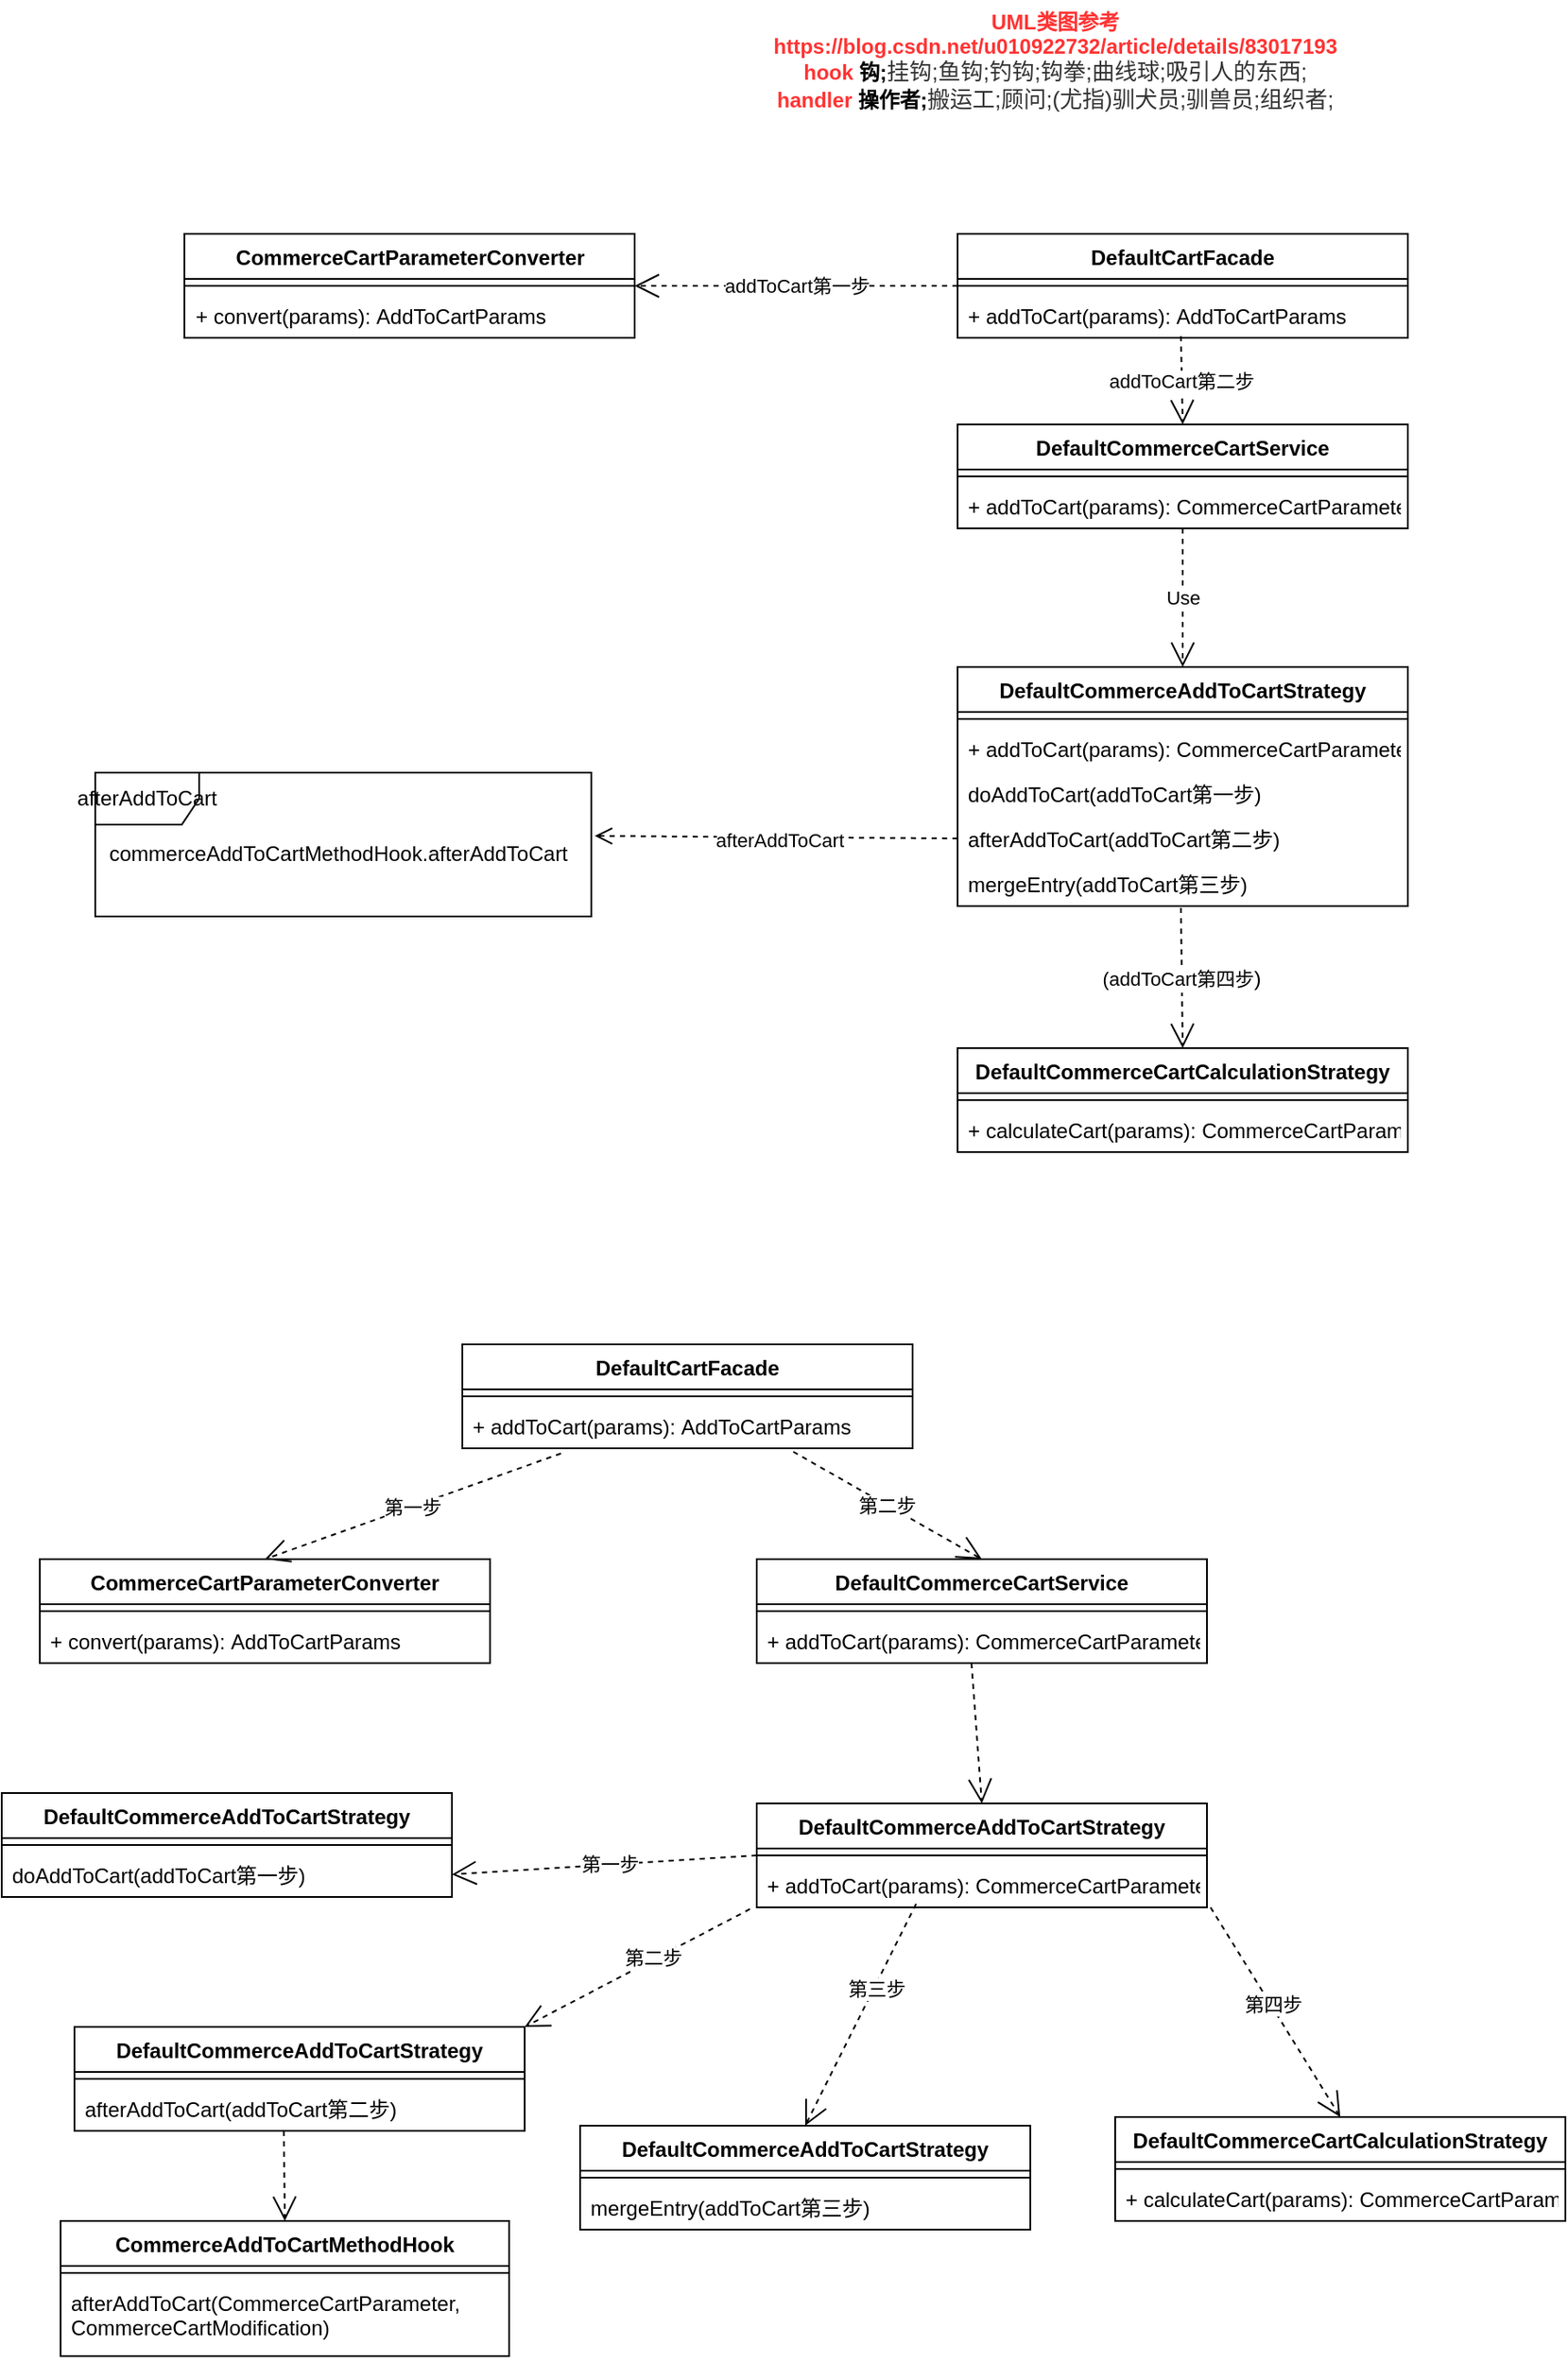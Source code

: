 <mxfile version="22.1.20" type="github">
  <diagram id="C2fSY1v2SiZeoUbDoYyL" name="Page-1">
    <mxGraphModel dx="1642" dy="1177" grid="0" gridSize="10" guides="1" tooltips="1" connect="1" arrows="1" fold="1" page="0" pageScale="1" pageWidth="1169" pageHeight="827" math="0" shadow="0">
      <root>
        <mxCell id="0" />
        <mxCell id="1" parent="0" />
        <mxCell id="szzl8ItCSpbSYo8TicJm-1" value="DefaultCartFacade" style="swimlane;fontStyle=1;align=center;verticalAlign=top;childLayout=stackLayout;horizontal=1;startSize=26;horizontalStack=0;resizeParent=1;resizeParentMax=0;resizeLast=0;collapsible=1;marginBottom=0;whiteSpace=wrap;html=1;" parent="1" vertex="1">
          <mxGeometry x="430" y="-230" width="260" height="60" as="geometry" />
        </mxCell>
        <mxCell id="szzl8ItCSpbSYo8TicJm-3" value="" style="line;strokeWidth=1;fillColor=none;align=left;verticalAlign=middle;spacingTop=-1;spacingLeft=3;spacingRight=3;rotatable=0;labelPosition=right;points=[];portConstraint=eastwest;strokeColor=inherit;" parent="szzl8ItCSpbSYo8TicJm-1" vertex="1">
          <mxGeometry y="26" width="260" height="8" as="geometry" />
        </mxCell>
        <mxCell id="szzl8ItCSpbSYo8TicJm-4" value="+&amp;nbsp;addToCart&lt;span style=&quot;background-color: initial;&quot;&gt;(params):&amp;nbsp;&lt;/span&gt;AddToCartParams" style="text;strokeColor=none;fillColor=none;align=left;verticalAlign=top;spacingLeft=4;spacingRight=4;overflow=hidden;rotatable=0;points=[[0,0.5],[1,0.5]];portConstraint=eastwest;whiteSpace=wrap;html=1;" parent="szzl8ItCSpbSYo8TicJm-1" vertex="1">
          <mxGeometry y="34" width="260" height="26" as="geometry" />
        </mxCell>
        <mxCell id="szzl8ItCSpbSYo8TicJm-6" value="DefaultCommerceCartService" style="swimlane;fontStyle=1;align=center;verticalAlign=top;childLayout=stackLayout;horizontal=1;startSize=26;horizontalStack=0;resizeParent=1;resizeParentMax=0;resizeLast=0;collapsible=1;marginBottom=0;whiteSpace=wrap;html=1;" parent="1" vertex="1">
          <mxGeometry x="430" y="-120" width="260" height="60" as="geometry" />
        </mxCell>
        <mxCell id="szzl8ItCSpbSYo8TicJm-7" value="" style="line;strokeWidth=1;fillColor=none;align=left;verticalAlign=middle;spacingTop=-1;spacingLeft=3;spacingRight=3;rotatable=0;labelPosition=right;points=[];portConstraint=eastwest;strokeColor=inherit;" parent="szzl8ItCSpbSYo8TicJm-6" vertex="1">
          <mxGeometry y="26" width="260" height="8" as="geometry" />
        </mxCell>
        <mxCell id="szzl8ItCSpbSYo8TicJm-8" value="+&amp;nbsp;addToCart&lt;span style=&quot;background-color: initial;&quot;&gt;(params):&amp;nbsp;&lt;/span&gt;CommerceCartParameter" style="text;strokeColor=none;fillColor=none;align=left;verticalAlign=top;spacingLeft=4;spacingRight=4;overflow=hidden;rotatable=0;points=[[0,0.5],[1,0.5]];portConstraint=eastwest;whiteSpace=wrap;html=1;" parent="szzl8ItCSpbSYo8TicJm-6" vertex="1">
          <mxGeometry y="34" width="260" height="26" as="geometry" />
        </mxCell>
        <mxCell id="szzl8ItCSpbSYo8TicJm-9" value="DefaultCommerceAddToCartStrategy" style="swimlane;fontStyle=1;align=center;verticalAlign=top;childLayout=stackLayout;horizontal=1;startSize=26;horizontalStack=0;resizeParent=1;resizeParentMax=0;resizeLast=0;collapsible=1;marginBottom=0;whiteSpace=wrap;html=1;" parent="1" vertex="1">
          <mxGeometry x="430" y="20" width="260" height="138" as="geometry" />
        </mxCell>
        <mxCell id="szzl8ItCSpbSYo8TicJm-10" value="" style="line;strokeWidth=1;fillColor=none;align=left;verticalAlign=middle;spacingTop=-1;spacingLeft=3;spacingRight=3;rotatable=0;labelPosition=right;points=[];portConstraint=eastwest;strokeColor=inherit;" parent="szzl8ItCSpbSYo8TicJm-9" vertex="1">
          <mxGeometry y="26" width="260" height="8" as="geometry" />
        </mxCell>
        <mxCell id="szzl8ItCSpbSYo8TicJm-11" value="+&amp;nbsp;addToCart&lt;span style=&quot;background-color: initial;&quot;&gt;(params):&amp;nbsp;&lt;/span&gt;CommerceCartParameter" style="text;strokeColor=none;fillColor=none;align=left;verticalAlign=top;spacingLeft=4;spacingRight=4;overflow=hidden;rotatable=0;points=[[0,0.5],[1,0.5]];portConstraint=eastwest;whiteSpace=wrap;html=1;" parent="szzl8ItCSpbSYo8TicJm-9" vertex="1">
          <mxGeometry y="34" width="260" height="26" as="geometry" />
        </mxCell>
        <mxCell id="szzl8ItCSpbSYo8TicJm-31" value="doAddToCart(addToCart第一步&lt;span style=&quot;background-color: initial;&quot;&gt;)&lt;/span&gt;" style="text;strokeColor=none;fillColor=none;align=left;verticalAlign=top;spacingLeft=4;spacingRight=4;overflow=hidden;rotatable=0;points=[[0,0.5],[1,0.5]];portConstraint=eastwest;whiteSpace=wrap;html=1;" parent="szzl8ItCSpbSYo8TicJm-9" vertex="1">
          <mxGeometry y="60" width="260" height="26" as="geometry" />
        </mxCell>
        <mxCell id="szzl8ItCSpbSYo8TicJm-32" value="afterAddToCart(addToCart第二步)" style="text;strokeColor=none;fillColor=none;align=left;verticalAlign=top;spacingLeft=4;spacingRight=4;overflow=hidden;rotatable=0;points=[[0,0.5],[1,0.5]];portConstraint=eastwest;whiteSpace=wrap;html=1;" parent="szzl8ItCSpbSYo8TicJm-9" vertex="1">
          <mxGeometry y="86" width="260" height="26" as="geometry" />
        </mxCell>
        <mxCell id="szzl8ItCSpbSYo8TicJm-33" value="mergeEntry(addToCart第三步)" style="text;strokeColor=none;fillColor=none;align=left;verticalAlign=top;spacingLeft=4;spacingRight=4;overflow=hidden;rotatable=0;points=[[0,0.5],[1,0.5]];portConstraint=eastwest;whiteSpace=wrap;html=1;" parent="szzl8ItCSpbSYo8TicJm-9" vertex="1">
          <mxGeometry y="112" width="260" height="26" as="geometry" />
        </mxCell>
        <mxCell id="szzl8ItCSpbSYo8TicJm-12" value="DefaultCommerceCartCalculationStrategy" style="swimlane;fontStyle=1;align=center;verticalAlign=top;childLayout=stackLayout;horizontal=1;startSize=26;horizontalStack=0;resizeParent=1;resizeParentMax=0;resizeLast=0;collapsible=1;marginBottom=0;whiteSpace=wrap;html=1;" parent="1" vertex="1">
          <mxGeometry x="430" y="240" width="260" height="60" as="geometry" />
        </mxCell>
        <mxCell id="szzl8ItCSpbSYo8TicJm-13" value="" style="line;strokeWidth=1;fillColor=none;align=left;verticalAlign=middle;spacingTop=-1;spacingLeft=3;spacingRight=3;rotatable=0;labelPosition=right;points=[];portConstraint=eastwest;strokeColor=inherit;" parent="szzl8ItCSpbSYo8TicJm-12" vertex="1">
          <mxGeometry y="26" width="260" height="8" as="geometry" />
        </mxCell>
        <mxCell id="szzl8ItCSpbSYo8TicJm-14" value="+&amp;nbsp;calculateCart&lt;span style=&quot;background-color: initial;&quot;&gt;(params):&amp;nbsp;&lt;/span&gt;&lt;span style=&quot;background-color: initial;&quot;&gt;CommerceCartParameter&lt;/span&gt;" style="text;strokeColor=none;fillColor=none;align=left;verticalAlign=top;spacingLeft=4;spacingRight=4;overflow=hidden;rotatable=0;points=[[0,0.5],[1,0.5]];portConstraint=eastwest;whiteSpace=wrap;html=1;" parent="szzl8ItCSpbSYo8TicJm-12" vertex="1">
          <mxGeometry y="34" width="260" height="26" as="geometry" />
        </mxCell>
        <mxCell id="szzl8ItCSpbSYo8TicJm-15" value="Use" style="endArrow=open;endSize=12;dashed=1;html=1;rounded=0;entryX=0.5;entryY=0;entryDx=0;entryDy=0;" parent="1" target="szzl8ItCSpbSYo8TicJm-9" edge="1">
          <mxGeometry width="160" relative="1" as="geometry">
            <mxPoint x="560" y="-60" as="sourcePoint" />
            <mxPoint x="510" y="30" as="targetPoint" />
          </mxGeometry>
        </mxCell>
        <mxCell id="szzl8ItCSpbSYo8TicJm-16" value="addToCart第二步" style="endArrow=open;endSize=12;dashed=1;html=1;rounded=0;entryX=0.5;entryY=0;entryDx=0;entryDy=0;exitX=0.496;exitY=0.962;exitDx=0;exitDy=0;exitPerimeter=0;" parent="1" source="szzl8ItCSpbSYo8TicJm-4" target="szzl8ItCSpbSYo8TicJm-6" edge="1">
          <mxGeometry width="160" relative="1" as="geometry">
            <mxPoint x="590" y="-180" as="sourcePoint" />
            <mxPoint x="570" y="30" as="targetPoint" />
          </mxGeometry>
        </mxCell>
        <mxCell id="szzl8ItCSpbSYo8TicJm-17" value="(addToCart第四步&lt;span style=&quot;border-color: var(--border-color); font-size: 12px; text-align: left; background-color: initial;&quot;&gt;)&lt;/span&gt;" style="endArrow=open;endSize=12;dashed=1;html=1;rounded=0;entryX=0.5;entryY=0;entryDx=0;entryDy=0;exitX=0.496;exitY=1.038;exitDx=0;exitDy=0;exitPerimeter=0;" parent="1" source="szzl8ItCSpbSYo8TicJm-33" target="szzl8ItCSpbSYo8TicJm-12" edge="1">
          <mxGeometry x="0.012" width="160" relative="1" as="geometry">
            <mxPoint x="560" y="180" as="sourcePoint" />
            <mxPoint x="570" y="30" as="targetPoint" />
            <mxPoint as="offset" />
          </mxGeometry>
        </mxCell>
        <mxCell id="szzl8ItCSpbSYo8TicJm-27" value="CommerceCartParameterConverter" style="swimlane;fontStyle=1;align=center;verticalAlign=top;childLayout=stackLayout;horizontal=1;startSize=26;horizontalStack=0;resizeParent=1;resizeParentMax=0;resizeLast=0;collapsible=1;marginBottom=0;whiteSpace=wrap;html=1;swimlaneLine=1;" parent="1" vertex="1">
          <mxGeometry x="-16.5" y="-230" width="260" height="60" as="geometry" />
        </mxCell>
        <mxCell id="szzl8ItCSpbSYo8TicJm-28" value="" style="line;strokeWidth=1;fillColor=none;align=left;verticalAlign=middle;spacingTop=-1;spacingLeft=3;spacingRight=3;rotatable=0;labelPosition=right;points=[];portConstraint=eastwest;strokeColor=inherit;" parent="szzl8ItCSpbSYo8TicJm-27" vertex="1">
          <mxGeometry y="26" width="260" height="8" as="geometry" />
        </mxCell>
        <mxCell id="szzl8ItCSpbSYo8TicJm-29" value="+&amp;nbsp;convert&lt;span style=&quot;background-color: initial;&quot;&gt;(params):&amp;nbsp;&lt;/span&gt;&lt;span style=&quot;background-color: initial;&quot;&gt;AddToCartParams&lt;/span&gt;" style="text;strokeColor=none;fillColor=none;align=left;verticalAlign=top;spacingLeft=4;spacingRight=4;overflow=hidden;rotatable=0;points=[[0,0.5],[1,0.5]];portConstraint=eastwest;whiteSpace=wrap;html=1;" parent="szzl8ItCSpbSYo8TicJm-27" vertex="1">
          <mxGeometry y="34" width="260" height="26" as="geometry" />
        </mxCell>
        <mxCell id="szzl8ItCSpbSYo8TicJm-30" value="addToCart第一步" style="endArrow=open;endSize=12;dashed=1;html=1;rounded=0;exitX=0;exitY=0.5;exitDx=0;exitDy=0;entryX=1;entryY=0.5;entryDx=0;entryDy=0;" parent="1" source="szzl8ItCSpbSYo8TicJm-1" target="szzl8ItCSpbSYo8TicJm-27" edge="1">
          <mxGeometry width="160" relative="1" as="geometry">
            <mxPoint x="630" y="-10" as="sourcePoint" />
            <mxPoint x="790" y="-10" as="targetPoint" />
          </mxGeometry>
        </mxCell>
        <mxCell id="szzl8ItCSpbSYo8TicJm-38" value="" style="html=1;verticalAlign=bottom;endArrow=open;dashed=1;endSize=8;curved=0;rounded=0;exitX=0;exitY=0.5;exitDx=0;exitDy=0;entryX=1.007;entryY=0.44;entryDx=0;entryDy=0;entryPerimeter=0;" parent="1" source="szzl8ItCSpbSYo8TicJm-32" target="szzl8ItCSpbSYo8TicJm-37" edge="1">
          <mxGeometry relative="1" as="geometry">
            <mxPoint x="401" y="114" as="sourcePoint" />
            <mxPoint x="321" y="114" as="targetPoint" />
          </mxGeometry>
        </mxCell>
        <mxCell id="szzl8ItCSpbSYo8TicJm-43" value="afterAddToCart" style="edgeLabel;html=1;align=center;verticalAlign=middle;resizable=0;points=[];" parent="szzl8ItCSpbSYo8TicJm-38" vertex="1" connectable="0">
          <mxGeometry x="-0.017" y="1" relative="1" as="geometry">
            <mxPoint as="offset" />
          </mxGeometry>
        </mxCell>
        <mxCell id="szzl8ItCSpbSYo8TicJm-40" value="" style="group" parent="1" vertex="1" connectable="0">
          <mxGeometry x="-69" y="81" width="287.46" height="85" as="geometry" />
        </mxCell>
        <mxCell id="szzl8ItCSpbSYo8TicJm-37" value="afterAddToCart" style="shape=umlFrame;whiteSpace=wrap;html=1;pointerEvents=0;" parent="szzl8ItCSpbSYo8TicJm-40" vertex="1">
          <mxGeometry x="1" width="286.46" height="83" as="geometry" />
        </mxCell>
        <mxCell id="szzl8ItCSpbSYo8TicJm-39" value="commerceAddToCartMethodHook.afterAddToCart" style="text;html=1;align=center;verticalAlign=middle;resizable=1;points=[];autosize=1;strokeColor=none;fillColor=none;movable=1;rotatable=1;deletable=1;editable=1;locked=0;connectable=1;" parent="szzl8ItCSpbSYo8TicJm-40" vertex="1">
          <mxGeometry x="-0.001" y="34" width="283" height="26" as="geometry" />
        </mxCell>
        <mxCell id="szzl8ItCSpbSYo8TicJm-41" value="&lt;font color=&quot;#ff3333&quot;&gt;UML类图参考&lt;br&gt;https://blog.csdn.net/u010922732/article/details/83017193&lt;br&gt;hook&amp;nbsp;&lt;/font&gt;钩;&lt;span style=&quot;color: rgb(51, 51, 51); caret-color: rgb(51, 51, 51); font-family: Arial, sans-serif; font-size: 13px; font-weight: 400; text-align: start;&quot; class=&quot;mean-text_4MwRe&quot;&gt;挂钩;&lt;/span&gt;&lt;span style=&quot;color: rgb(51, 51, 51); caret-color: rgb(51, 51, 51); font-family: Arial, sans-serif; font-size: 13px; font-weight: 400; text-align: start;&quot; class=&quot;mean-text_4MwRe&quot;&gt;鱼钩;&lt;/span&gt;&lt;span style=&quot;color: rgb(51, 51, 51); caret-color: rgb(51, 51, 51); font-family: Arial, sans-serif; font-size: 13px; font-weight: 400; text-align: start;&quot; class=&quot;mean-text_4MwRe&quot;&gt;钓钩;&lt;/span&gt;&lt;span style=&quot;color: rgb(51, 51, 51); caret-color: rgb(51, 51, 51); font-family: Arial, sans-serif; font-size: 13px; font-weight: 400; text-align: start;&quot; class=&quot;mean-text_4MwRe&quot;&gt;钩拳;&lt;/span&gt;&lt;span style=&quot;color: rgb(51, 51, 51); caret-color: rgb(51, 51, 51); font-family: Arial, sans-serif; font-size: 13px; font-weight: 400; text-align: start;&quot; class=&quot;mean-text_4MwRe&quot;&gt;曲线球;&lt;/span&gt;&lt;span style=&quot;color: rgb(51, 51, 51); caret-color: rgb(51, 51, 51); font-family: Arial, sans-serif; font-size: 13px; font-weight: 400; text-align: start;&quot; class=&quot;mean-text_4MwRe&quot;&gt;吸引人的东西;&lt;/span&gt;&lt;font color=&quot;#ff3333&quot;&gt;&lt;br&gt;handler&amp;nbsp;&lt;/font&gt;操作者;&lt;span style=&quot;color: rgb(51, 51, 51); caret-color: rgb(51, 51, 51); font-family: Arial, sans-serif; font-size: 13px; font-weight: 400; text-align: start;&quot; class=&quot;mean-text_4MwRe&quot;&gt;搬运工;&lt;/span&gt;&lt;span style=&quot;color: rgb(51, 51, 51); caret-color: rgb(51, 51, 51); font-family: Arial, sans-serif; font-size: 13px; font-weight: 400; text-align: start;&quot; class=&quot;mean-text_4MwRe&quot;&gt;顾问;&lt;/span&gt;&lt;span style=&quot;color: rgb(51, 51, 51); caret-color: rgb(51, 51, 51); font-family: Arial, sans-serif; font-size: 13px; font-weight: 400; text-align: start;&quot; class=&quot;mean-text_4MwRe&quot;&gt;(尤指)驯犬员;&lt;/span&gt;&lt;span style=&quot;color: rgb(51, 51, 51); caret-color: rgb(51, 51, 51); font-family: Arial, sans-serif; font-size: 13px; font-weight: 400; text-align: start;&quot; class=&quot;mean-text_4MwRe&quot;&gt;驯兽员;&lt;/span&gt;&lt;span style=&quot;color: rgb(51, 51, 51); caret-color: rgb(51, 51, 51); font-family: Arial, sans-serif; font-size: 13px; font-weight: 400; text-align: start;&quot; class=&quot;mean-text_4MwRe&quot;&gt;组织者;&lt;/span&gt;&lt;font color=&quot;#ff3333&quot;&gt;&lt;br&gt;&lt;/font&gt;" style="text;align=center;fontStyle=1;verticalAlign=middle;spacingLeft=3;spacingRight=3;strokeColor=none;rotatable=0;points=[[0,0.5],[1,0.5]];portConstraint=eastwest;html=1;" parent="1" vertex="1">
          <mxGeometry x="314" y="-365" width="344" height="69" as="geometry" />
        </mxCell>
        <mxCell id="szzl8ItCSpbSYo8TicJm-44" value="DefaultCartFacade" style="swimlane;fontStyle=1;align=center;verticalAlign=top;childLayout=stackLayout;horizontal=1;startSize=26;horizontalStack=0;resizeParent=1;resizeParentMax=0;resizeLast=0;collapsible=1;marginBottom=0;whiteSpace=wrap;html=1;" parent="1" vertex="1">
          <mxGeometry x="144" y="411" width="260" height="60" as="geometry" />
        </mxCell>
        <mxCell id="szzl8ItCSpbSYo8TicJm-45" value="" style="line;strokeWidth=1;fillColor=none;align=left;verticalAlign=middle;spacingTop=-1;spacingLeft=3;spacingRight=3;rotatable=0;labelPosition=right;points=[];portConstraint=eastwest;strokeColor=inherit;" parent="szzl8ItCSpbSYo8TicJm-44" vertex="1">
          <mxGeometry y="26" width="260" height="8" as="geometry" />
        </mxCell>
        <mxCell id="szzl8ItCSpbSYo8TicJm-46" value="+&amp;nbsp;addToCart&lt;span style=&quot;background-color: initial;&quot;&gt;(params):&amp;nbsp;&lt;/span&gt;AddToCartParams" style="text;strokeColor=none;fillColor=none;align=left;verticalAlign=top;spacingLeft=4;spacingRight=4;overflow=hidden;rotatable=0;points=[[0,0.5],[1,0.5]];portConstraint=eastwest;whiteSpace=wrap;html=1;" parent="szzl8ItCSpbSYo8TicJm-44" vertex="1">
          <mxGeometry y="34" width="260" height="26" as="geometry" />
        </mxCell>
        <mxCell id="szzl8ItCSpbSYo8TicJm-47" value="CommerceCartParameterConverter" style="swimlane;fontStyle=1;align=center;verticalAlign=top;childLayout=stackLayout;horizontal=1;startSize=26;horizontalStack=0;resizeParent=1;resizeParentMax=0;resizeLast=0;collapsible=1;marginBottom=0;whiteSpace=wrap;html=1;swimlaneLine=1;" parent="1" vertex="1">
          <mxGeometry x="-100" y="535" width="260" height="60" as="geometry" />
        </mxCell>
        <mxCell id="szzl8ItCSpbSYo8TicJm-48" value="" style="line;strokeWidth=1;fillColor=none;align=left;verticalAlign=middle;spacingTop=-1;spacingLeft=3;spacingRight=3;rotatable=0;labelPosition=right;points=[];portConstraint=eastwest;strokeColor=inherit;" parent="szzl8ItCSpbSYo8TicJm-47" vertex="1">
          <mxGeometry y="26" width="260" height="8" as="geometry" />
        </mxCell>
        <mxCell id="szzl8ItCSpbSYo8TicJm-49" value="+&amp;nbsp;convert&lt;span style=&quot;background-color: initial;&quot;&gt;(params):&amp;nbsp;&lt;/span&gt;&lt;span style=&quot;background-color: initial;&quot;&gt;AddToCartParams&lt;/span&gt;" style="text;strokeColor=none;fillColor=none;align=left;verticalAlign=top;spacingLeft=4;spacingRight=4;overflow=hidden;rotatable=0;points=[[0,0.5],[1,0.5]];portConstraint=eastwest;whiteSpace=wrap;html=1;" parent="szzl8ItCSpbSYo8TicJm-47" vertex="1">
          <mxGeometry y="34" width="260" height="26" as="geometry" />
        </mxCell>
        <mxCell id="szzl8ItCSpbSYo8TicJm-50" value="DefaultCommerceCartService" style="swimlane;fontStyle=1;align=center;verticalAlign=top;childLayout=stackLayout;horizontal=1;startSize=26;horizontalStack=0;resizeParent=1;resizeParentMax=0;resizeLast=0;collapsible=1;marginBottom=0;whiteSpace=wrap;html=1;" parent="1" vertex="1">
          <mxGeometry x="314" y="535" width="260" height="60" as="geometry" />
        </mxCell>
        <mxCell id="szzl8ItCSpbSYo8TicJm-51" value="" style="line;strokeWidth=1;fillColor=none;align=left;verticalAlign=middle;spacingTop=-1;spacingLeft=3;spacingRight=3;rotatable=0;labelPosition=right;points=[];portConstraint=eastwest;strokeColor=inherit;" parent="szzl8ItCSpbSYo8TicJm-50" vertex="1">
          <mxGeometry y="26" width="260" height="8" as="geometry" />
        </mxCell>
        <mxCell id="szzl8ItCSpbSYo8TicJm-52" value="+&amp;nbsp;addToCart&lt;span style=&quot;background-color: initial;&quot;&gt;(params):&amp;nbsp;&lt;/span&gt;CommerceCartParameter" style="text;strokeColor=none;fillColor=none;align=left;verticalAlign=top;spacingLeft=4;spacingRight=4;overflow=hidden;rotatable=0;points=[[0,0.5],[1,0.5]];portConstraint=eastwest;whiteSpace=wrap;html=1;" parent="szzl8ItCSpbSYo8TicJm-50" vertex="1">
          <mxGeometry y="34" width="260" height="26" as="geometry" />
        </mxCell>
        <mxCell id="szzl8ItCSpbSYo8TicJm-53" value="DefaultCommerceAddToCartStrategy" style="swimlane;fontStyle=1;align=center;verticalAlign=top;childLayout=stackLayout;horizontal=1;startSize=26;horizontalStack=0;resizeParent=1;resizeParentMax=0;resizeLast=0;collapsible=1;marginBottom=0;whiteSpace=wrap;html=1;" parent="1" vertex="1">
          <mxGeometry x="314" y="676" width="260" height="60" as="geometry" />
        </mxCell>
        <mxCell id="szzl8ItCSpbSYo8TicJm-54" value="" style="line;strokeWidth=1;fillColor=none;align=left;verticalAlign=middle;spacingTop=-1;spacingLeft=3;spacingRight=3;rotatable=0;labelPosition=right;points=[];portConstraint=eastwest;strokeColor=inherit;" parent="szzl8ItCSpbSYo8TicJm-53" vertex="1">
          <mxGeometry y="26" width="260" height="8" as="geometry" />
        </mxCell>
        <mxCell id="szzl8ItCSpbSYo8TicJm-55" value="+&amp;nbsp;addToCart&lt;span style=&quot;background-color: initial;&quot;&gt;(params):&amp;nbsp;&lt;/span&gt;CommerceCartParameter" style="text;strokeColor=none;fillColor=none;align=left;verticalAlign=top;spacingLeft=4;spacingRight=4;overflow=hidden;rotatable=0;points=[[0,0.5],[1,0.5]];portConstraint=eastwest;whiteSpace=wrap;html=1;" parent="szzl8ItCSpbSYo8TicJm-53" vertex="1">
          <mxGeometry y="34" width="260" height="26" as="geometry" />
        </mxCell>
        <mxCell id="szzl8ItCSpbSYo8TicJm-59" value="DefaultCommerceCartCalculationStrategy" style="swimlane;fontStyle=1;align=center;verticalAlign=top;childLayout=stackLayout;horizontal=1;startSize=26;horizontalStack=0;resizeParent=1;resizeParentMax=0;resizeLast=0;collapsible=1;marginBottom=0;whiteSpace=wrap;html=1;" parent="1" vertex="1">
          <mxGeometry x="521" y="857" width="260" height="60" as="geometry" />
        </mxCell>
        <mxCell id="szzl8ItCSpbSYo8TicJm-60" value="" style="line;strokeWidth=1;fillColor=none;align=left;verticalAlign=middle;spacingTop=-1;spacingLeft=3;spacingRight=3;rotatable=0;labelPosition=right;points=[];portConstraint=eastwest;strokeColor=inherit;" parent="szzl8ItCSpbSYo8TicJm-59" vertex="1">
          <mxGeometry y="26" width="260" height="8" as="geometry" />
        </mxCell>
        <mxCell id="szzl8ItCSpbSYo8TicJm-61" value="+&amp;nbsp;calculateCart&lt;span style=&quot;background-color: initial;&quot;&gt;(params):&amp;nbsp;&lt;/span&gt;&lt;span style=&quot;background-color: initial;&quot;&gt;CommerceCartParameter&lt;/span&gt;" style="text;strokeColor=none;fillColor=none;align=left;verticalAlign=top;spacingLeft=4;spacingRight=4;overflow=hidden;rotatable=0;points=[[0,0.5],[1,0.5]];portConstraint=eastwest;whiteSpace=wrap;html=1;" parent="szzl8ItCSpbSYo8TicJm-59" vertex="1">
          <mxGeometry y="34" width="260" height="26" as="geometry" />
        </mxCell>
        <mxCell id="szzl8ItCSpbSYo8TicJm-63" value="第一步" style="endArrow=open;endSize=12;dashed=1;html=1;rounded=0;exitX=0.219;exitY=1.115;exitDx=0;exitDy=0;exitPerimeter=0;entryX=0.5;entryY=0;entryDx=0;entryDy=0;" parent="1" source="szzl8ItCSpbSYo8TicJm-46" target="szzl8ItCSpbSYo8TicJm-47" edge="1">
          <mxGeometry width="160" relative="1" as="geometry">
            <mxPoint x="121" y="491" as="sourcePoint" />
            <mxPoint x="281" y="491" as="targetPoint" />
          </mxGeometry>
        </mxCell>
        <mxCell id="szzl8ItCSpbSYo8TicJm-64" value="第二步" style="endArrow=open;endSize=12;dashed=1;html=1;rounded=0;exitX=0.735;exitY=1.077;exitDx=0;exitDy=0;exitPerimeter=0;entryX=0.5;entryY=0;entryDx=0;entryDy=0;" parent="1" source="szzl8ItCSpbSYo8TicJm-46" target="szzl8ItCSpbSYo8TicJm-50" edge="1">
          <mxGeometry width="160" relative="1" as="geometry">
            <mxPoint x="211" y="484" as="sourcePoint" />
            <mxPoint x="40" y="545" as="targetPoint" />
          </mxGeometry>
        </mxCell>
        <mxCell id="szzl8ItCSpbSYo8TicJm-65" value="DefaultCommerceAddToCartStrategy" style="swimlane;fontStyle=1;align=center;verticalAlign=top;childLayout=stackLayout;horizontal=1;startSize=26;horizontalStack=0;resizeParent=1;resizeParentMax=0;resizeLast=0;collapsible=1;marginBottom=0;whiteSpace=wrap;html=1;" parent="1" vertex="1">
          <mxGeometry x="-122" y="670" width="260" height="60" as="geometry" />
        </mxCell>
        <mxCell id="szzl8ItCSpbSYo8TicJm-66" value="" style="line;strokeWidth=1;fillColor=none;align=left;verticalAlign=middle;spacingTop=-1;spacingLeft=3;spacingRight=3;rotatable=0;labelPosition=right;points=[];portConstraint=eastwest;strokeColor=inherit;" parent="szzl8ItCSpbSYo8TicJm-65" vertex="1">
          <mxGeometry y="26" width="260" height="8" as="geometry" />
        </mxCell>
        <mxCell id="szzl8ItCSpbSYo8TicJm-68" value="doAddToCart(addToCart第一步&lt;span style=&quot;background-color: initial;&quot;&gt;)&lt;/span&gt;" style="text;strokeColor=none;fillColor=none;align=left;verticalAlign=top;spacingLeft=4;spacingRight=4;overflow=hidden;rotatable=0;points=[[0,0.5],[1,0.5]];portConstraint=eastwest;whiteSpace=wrap;html=1;" parent="szzl8ItCSpbSYo8TicJm-65" vertex="1">
          <mxGeometry y="34" width="260" height="26" as="geometry" />
        </mxCell>
        <mxCell id="szzl8ItCSpbSYo8TicJm-71" value="DefaultCommerceAddToCartStrategy" style="swimlane;fontStyle=1;align=center;verticalAlign=top;childLayout=stackLayout;horizontal=1;startSize=26;horizontalStack=0;resizeParent=1;resizeParentMax=0;resizeLast=0;collapsible=1;marginBottom=0;whiteSpace=wrap;html=1;" parent="1" vertex="1">
          <mxGeometry x="-80" y="805" width="260" height="60" as="geometry" />
        </mxCell>
        <mxCell id="szzl8ItCSpbSYo8TicJm-72" value="" style="line;strokeWidth=1;fillColor=none;align=left;verticalAlign=middle;spacingTop=-1;spacingLeft=3;spacingRight=3;rotatable=0;labelPosition=right;points=[];portConstraint=eastwest;strokeColor=inherit;" parent="szzl8ItCSpbSYo8TicJm-71" vertex="1">
          <mxGeometry y="26" width="260" height="8" as="geometry" />
        </mxCell>
        <mxCell id="szzl8ItCSpbSYo8TicJm-75" value="afterAddToCart(addToCart第二步)" style="text;strokeColor=none;fillColor=none;align=left;verticalAlign=top;spacingLeft=4;spacingRight=4;overflow=hidden;rotatable=0;points=[[0,0.5],[1,0.5]];portConstraint=eastwest;whiteSpace=wrap;html=1;" parent="szzl8ItCSpbSYo8TicJm-71" vertex="1">
          <mxGeometry y="34" width="260" height="26" as="geometry" />
        </mxCell>
        <mxCell id="szzl8ItCSpbSYo8TicJm-77" value="DefaultCommerceAddToCartStrategy" style="swimlane;fontStyle=1;align=center;verticalAlign=top;childLayout=stackLayout;horizontal=1;startSize=26;horizontalStack=0;resizeParent=1;resizeParentMax=0;resizeLast=0;collapsible=1;marginBottom=0;whiteSpace=wrap;html=1;" parent="1" vertex="1">
          <mxGeometry x="212" y="862" width="260" height="60" as="geometry" />
        </mxCell>
        <mxCell id="szzl8ItCSpbSYo8TicJm-78" value="" style="line;strokeWidth=1;fillColor=none;align=left;verticalAlign=middle;spacingTop=-1;spacingLeft=3;spacingRight=3;rotatable=0;labelPosition=right;points=[];portConstraint=eastwest;strokeColor=inherit;" parent="szzl8ItCSpbSYo8TicJm-77" vertex="1">
          <mxGeometry y="26" width="260" height="8" as="geometry" />
        </mxCell>
        <mxCell id="szzl8ItCSpbSYo8TicJm-82" value="mergeEntry(addToCart第三步)" style="text;strokeColor=none;fillColor=none;align=left;verticalAlign=top;spacingLeft=4;spacingRight=4;overflow=hidden;rotatable=0;points=[[0,0.5],[1,0.5]];portConstraint=eastwest;whiteSpace=wrap;html=1;" parent="szzl8ItCSpbSYo8TicJm-77" vertex="1">
          <mxGeometry y="34" width="260" height="26" as="geometry" />
        </mxCell>
        <mxCell id="szzl8ItCSpbSYo8TicJm-83" value="" style="endArrow=open;endSize=12;dashed=1;html=1;rounded=0;entryX=0.5;entryY=0;entryDx=0;entryDy=0;exitX=0.477;exitY=1;exitDx=0;exitDy=0;exitPerimeter=0;" parent="1" source="szzl8ItCSpbSYo8TicJm-52" target="szzl8ItCSpbSYo8TicJm-53" edge="1">
          <mxGeometry width="160" relative="1" as="geometry">
            <mxPoint x="426" y="629" as="sourcePoint" />
            <mxPoint x="454" y="545" as="targetPoint" />
          </mxGeometry>
        </mxCell>
        <mxCell id="szzl8ItCSpbSYo8TicJm-84" value="" style="endArrow=open;endSize=12;dashed=1;html=1;rounded=0;entryX=1;entryY=0.5;entryDx=0;entryDy=0;exitX=0;exitY=0.5;exitDx=0;exitDy=0;" parent="1" source="szzl8ItCSpbSYo8TicJm-53" target="szzl8ItCSpbSYo8TicJm-68" edge="1">
          <mxGeometry width="160" relative="1" as="geometry">
            <mxPoint x="318" y="750" as="sourcePoint" />
            <mxPoint x="458" y="687" as="targetPoint" />
          </mxGeometry>
        </mxCell>
        <mxCell id="szzl8ItCSpbSYo8TicJm-89" value="第一步" style="edgeLabel;html=1;align=center;verticalAlign=middle;resizable=0;points=[];" parent="szzl8ItCSpbSYo8TicJm-84" vertex="1" connectable="0">
          <mxGeometry x="-0.029" y="-1" relative="1" as="geometry">
            <mxPoint as="offset" />
          </mxGeometry>
        </mxCell>
        <mxCell id="szzl8ItCSpbSYo8TicJm-85" value="" style="endArrow=open;endSize=12;dashed=1;html=1;rounded=0;entryX=1;entryY=0;entryDx=0;entryDy=0;exitX=-0.015;exitY=1.038;exitDx=0;exitDy=0;exitPerimeter=0;" parent="1" source="szzl8ItCSpbSYo8TicJm-55" target="szzl8ItCSpbSYo8TicJm-71" edge="1">
          <mxGeometry width="160" relative="1" as="geometry">
            <mxPoint x="318" y="750" as="sourcePoint" />
            <mxPoint x="190" y="753" as="targetPoint" />
          </mxGeometry>
        </mxCell>
        <mxCell id="szzl8ItCSpbSYo8TicJm-90" value="第二步" style="edgeLabel;html=1;align=center;verticalAlign=middle;resizable=0;points=[];" parent="szzl8ItCSpbSYo8TicJm-85" vertex="1" connectable="0">
          <mxGeometry x="-0.156" y="-1" relative="1" as="geometry">
            <mxPoint x="-1" as="offset" />
          </mxGeometry>
        </mxCell>
        <mxCell id="szzl8ItCSpbSYo8TicJm-86" value="" style="endArrow=open;endSize=12;dashed=1;html=1;rounded=0;entryX=0.5;entryY=0;entryDx=0;entryDy=0;exitX=0.354;exitY=0.923;exitDx=0;exitDy=0;exitPerimeter=0;" parent="1" source="szzl8ItCSpbSYo8TicJm-55" target="szzl8ItCSpbSYo8TicJm-77" edge="1">
          <mxGeometry width="160" relative="1" as="geometry">
            <mxPoint x="393" y="763" as="sourcePoint" />
            <mxPoint x="173" y="886" as="targetPoint" />
          </mxGeometry>
        </mxCell>
        <mxCell id="szzl8ItCSpbSYo8TicJm-91" value="第三步" style="edgeLabel;html=1;align=center;verticalAlign=middle;resizable=0;points=[];" parent="szzl8ItCSpbSYo8TicJm-86" vertex="1" connectable="0">
          <mxGeometry x="-0.255" y="1" relative="1" as="geometry">
            <mxPoint as="offset" />
          </mxGeometry>
        </mxCell>
        <mxCell id="szzl8ItCSpbSYo8TicJm-87" value="" style="endArrow=open;endSize=12;dashed=1;html=1;rounded=0;entryX=0.5;entryY=0;entryDx=0;entryDy=0;exitX=1.008;exitY=1;exitDx=0;exitDy=0;exitPerimeter=0;" parent="1" source="szzl8ItCSpbSYo8TicJm-55" target="szzl8ItCSpbSYo8TicJm-59" edge="1">
          <mxGeometry width="160" relative="1" as="geometry">
            <mxPoint x="529.9" y="763.988" as="sourcePoint" />
            <mxPoint x="368" y="907" as="targetPoint" />
          </mxGeometry>
        </mxCell>
        <mxCell id="szzl8ItCSpbSYo8TicJm-92" value="第四步" style="edgeLabel;html=1;align=center;verticalAlign=middle;resizable=0;points=[];" parent="szzl8ItCSpbSYo8TicJm-87" vertex="1" connectable="0">
          <mxGeometry x="-0.189" y="2" relative="1" as="geometry">
            <mxPoint x="4" y="8" as="offset" />
          </mxGeometry>
        </mxCell>
        <mxCell id="szzl8ItCSpbSYo8TicJm-93" value="CommerceAddToCartMethodHook" style="swimlane;fontStyle=1;align=center;verticalAlign=top;childLayout=stackLayout;horizontal=1;startSize=26;horizontalStack=0;resizeParent=1;resizeParentMax=0;resizeLast=0;collapsible=1;marginBottom=0;whiteSpace=wrap;html=1;" parent="1" vertex="1">
          <mxGeometry x="-88" y="917" width="259" height="78" as="geometry" />
        </mxCell>
        <mxCell id="szzl8ItCSpbSYo8TicJm-94" value="" style="line;strokeWidth=1;fillColor=none;align=left;verticalAlign=middle;spacingTop=-1;spacingLeft=3;spacingRight=3;rotatable=0;labelPosition=right;points=[];portConstraint=eastwest;strokeColor=inherit;" parent="szzl8ItCSpbSYo8TicJm-93" vertex="1">
          <mxGeometry y="26" width="259" height="8" as="geometry" />
        </mxCell>
        <mxCell id="szzl8ItCSpbSYo8TicJm-95" value="afterAddToCart(CommerceCartParameter, CommerceCartModification)" style="text;strokeColor=none;fillColor=none;align=left;verticalAlign=top;spacingLeft=4;spacingRight=4;overflow=hidden;rotatable=0;points=[[0,0.5],[1,0.5]];portConstraint=eastwest;whiteSpace=wrap;html=1;" parent="szzl8ItCSpbSYo8TicJm-93" vertex="1">
          <mxGeometry y="34" width="259" height="44" as="geometry" />
        </mxCell>
        <mxCell id="szzl8ItCSpbSYo8TicJm-96" value="" style="endArrow=open;endSize=12;dashed=1;html=1;rounded=0;exitX=0.465;exitY=1;exitDx=0;exitDy=0;exitPerimeter=0;entryX=0.5;entryY=0;entryDx=0;entryDy=0;" parent="1" source="szzl8ItCSpbSYo8TicJm-75" target="szzl8ItCSpbSYo8TicJm-93" edge="1">
          <mxGeometry width="160" relative="1" as="geometry">
            <mxPoint x="-218" y="856" as="sourcePoint" />
            <mxPoint x="-58" y="856" as="targetPoint" />
          </mxGeometry>
        </mxCell>
      </root>
    </mxGraphModel>
  </diagram>
</mxfile>
